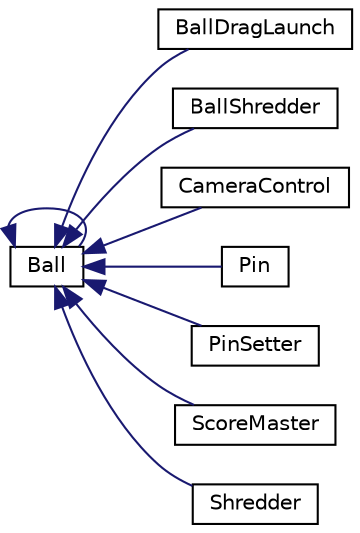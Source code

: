 digraph "Graphical Class Hierarchy"
{
  edge [fontname="Helvetica",fontsize="10",labelfontname="Helvetica",labelfontsize="10"];
  node [fontname="Helvetica",fontsize="10",shape=record];
  rankdir="LR";
  Node0 [label="MonoBehaviour",height=0.2,width=0.4,color="grey75", fillcolor="white", style="filled"];
  Node0 -> Node0 [dir="back",color="midnightblue",fontsize="10",style="solid",fontname="Helvetica"];
  Node0 [label="Ball",height=0.2,width=0.4,color="black", fillcolor="white", style="filled",URL="$class_ball.html"];
  Node0 -> Node2 [dir="back",color="midnightblue",fontsize="10",style="solid",fontname="Helvetica"];
  Node2 [label="BallDragLaunch",height=0.2,width=0.4,color="black", fillcolor="white", style="filled",URL="$class_ball_drag_launch.html"];
  Node0 -> Node3 [dir="back",color="midnightblue",fontsize="10",style="solid",fontname="Helvetica"];
  Node3 [label="BallShredder",height=0.2,width=0.4,color="black", fillcolor="white", style="filled",URL="$class_ball_shredder.html"];
  Node0 -> Node4 [dir="back",color="midnightblue",fontsize="10",style="solid",fontname="Helvetica"];
  Node4 [label="CameraControl",height=0.2,width=0.4,color="black", fillcolor="white", style="filled",URL="$class_camera_control.html"];
  Node0 -> Node5 [dir="back",color="midnightblue",fontsize="10",style="solid",fontname="Helvetica"];
  Node5 [label="Pin",height=0.2,width=0.4,color="black", fillcolor="white", style="filled",URL="$class_pin.html"];
  Node0 -> Node6 [dir="back",color="midnightblue",fontsize="10",style="solid",fontname="Helvetica"];
  Node6 [label="PinSetter",height=0.2,width=0.4,color="black", fillcolor="white", style="filled",URL="$class_pin_setter.html"];
  Node0 -> Node7 [dir="back",color="midnightblue",fontsize="10",style="solid",fontname="Helvetica"];
  Node7 [label="ScoreMaster",height=0.2,width=0.4,color="black", fillcolor="white", style="filled",URL="$class_score_master.html"];
  Node0 -> Node8 [dir="back",color="midnightblue",fontsize="10",style="solid",fontname="Helvetica"];
  Node8 [label="Shredder",height=0.2,width=0.4,color="black", fillcolor="white", style="filled",URL="$class_shredder.html"];
}
